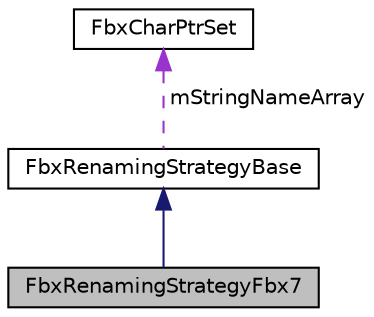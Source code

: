 digraph "FbxRenamingStrategyFbx7"
{
  edge [fontname="Helvetica",fontsize="10",labelfontname="Helvetica",labelfontsize="10"];
  node [fontname="Helvetica",fontsize="10",shape=record];
  Node2 [label="FbxRenamingStrategyFbx7",height=0.2,width=0.4,color="black", fillcolor="grey75", style="filled", fontcolor="black"];
  Node3 -> Node2 [dir="back",color="midnightblue",fontsize="10",style="solid",fontname="Helvetica"];
  Node3 [label="FbxRenamingStrategyBase",height=0.2,width=0.4,color="black", fillcolor="white", style="filled",URL="$class_fbx_renaming_strategy_base.html",tooltip="Base class for renaming strategy. "];
  Node4 -> Node3 [dir="back",color="darkorchid3",fontsize="10",style="dashed",label=" mStringNameArray" ,fontname="Helvetica"];
  Node4 [label="FbxCharPtrSet",height=0.2,width=0.4,color="black", fillcolor="white", style="filled",URL="$class_fbx_char_ptr_set.html"];
}
